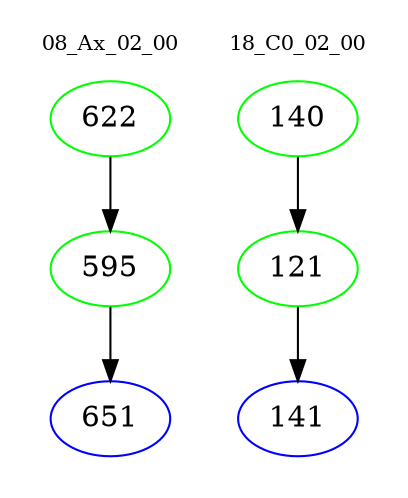 digraph{
subgraph cluster_0 {
color = white
label = "08_Ax_02_00";
fontsize=10;
T0_622 [label="622", color="green"]
T0_622 -> T0_595 [color="black"]
T0_595 [label="595", color="green"]
T0_595 -> T0_651 [color="black"]
T0_651 [label="651", color="blue"]
}
subgraph cluster_1 {
color = white
label = "18_C0_02_00";
fontsize=10;
T1_140 [label="140", color="green"]
T1_140 -> T1_121 [color="black"]
T1_121 [label="121", color="green"]
T1_121 -> T1_141 [color="black"]
T1_141 [label="141", color="blue"]
}
}
